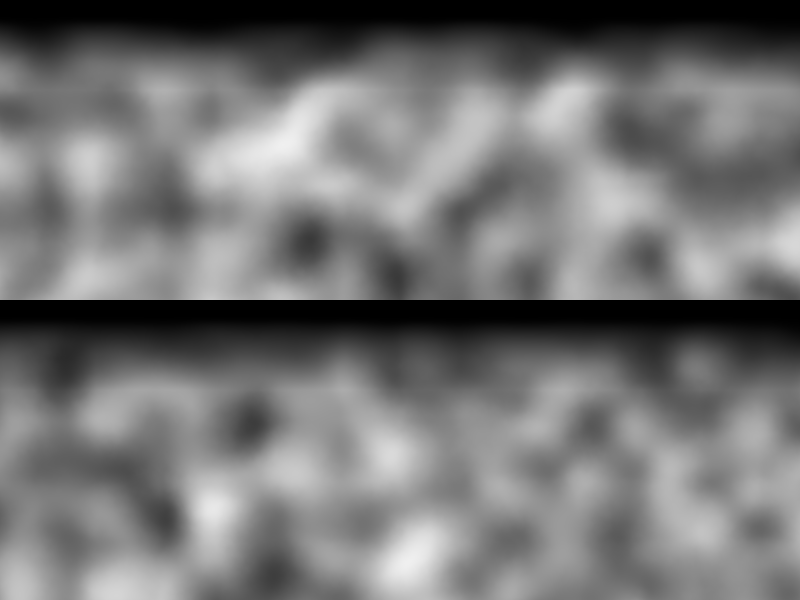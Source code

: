 #include "colors.inc"
global_settings {
  assumed_gamma 2.2
  hf_gray_16
}

#declare PScale = 5.0;

#declare FlatTexture =
  pigment {
    Black
  }

#declare HillyTexture =
  pigment {
    bozo
    turbulence 0.1
    colour_map {
      [0.0 	0.1*White]
      [1.0  White]
    }
    scale (1.0/PScale)*y
  }


object {
  plane { z, 0}

  hollow on
  texture {
    gradient y
    scale PScale*y
    texture_map {
       [0.0 HillyTexture]
       [0.7 HillyTexture]
       [0.95 FlatTexture]
    }
  }
}

camera {
  location <0, 0, -10>
  look_at 0
}


light_source { <0, 20, -100> color White }
